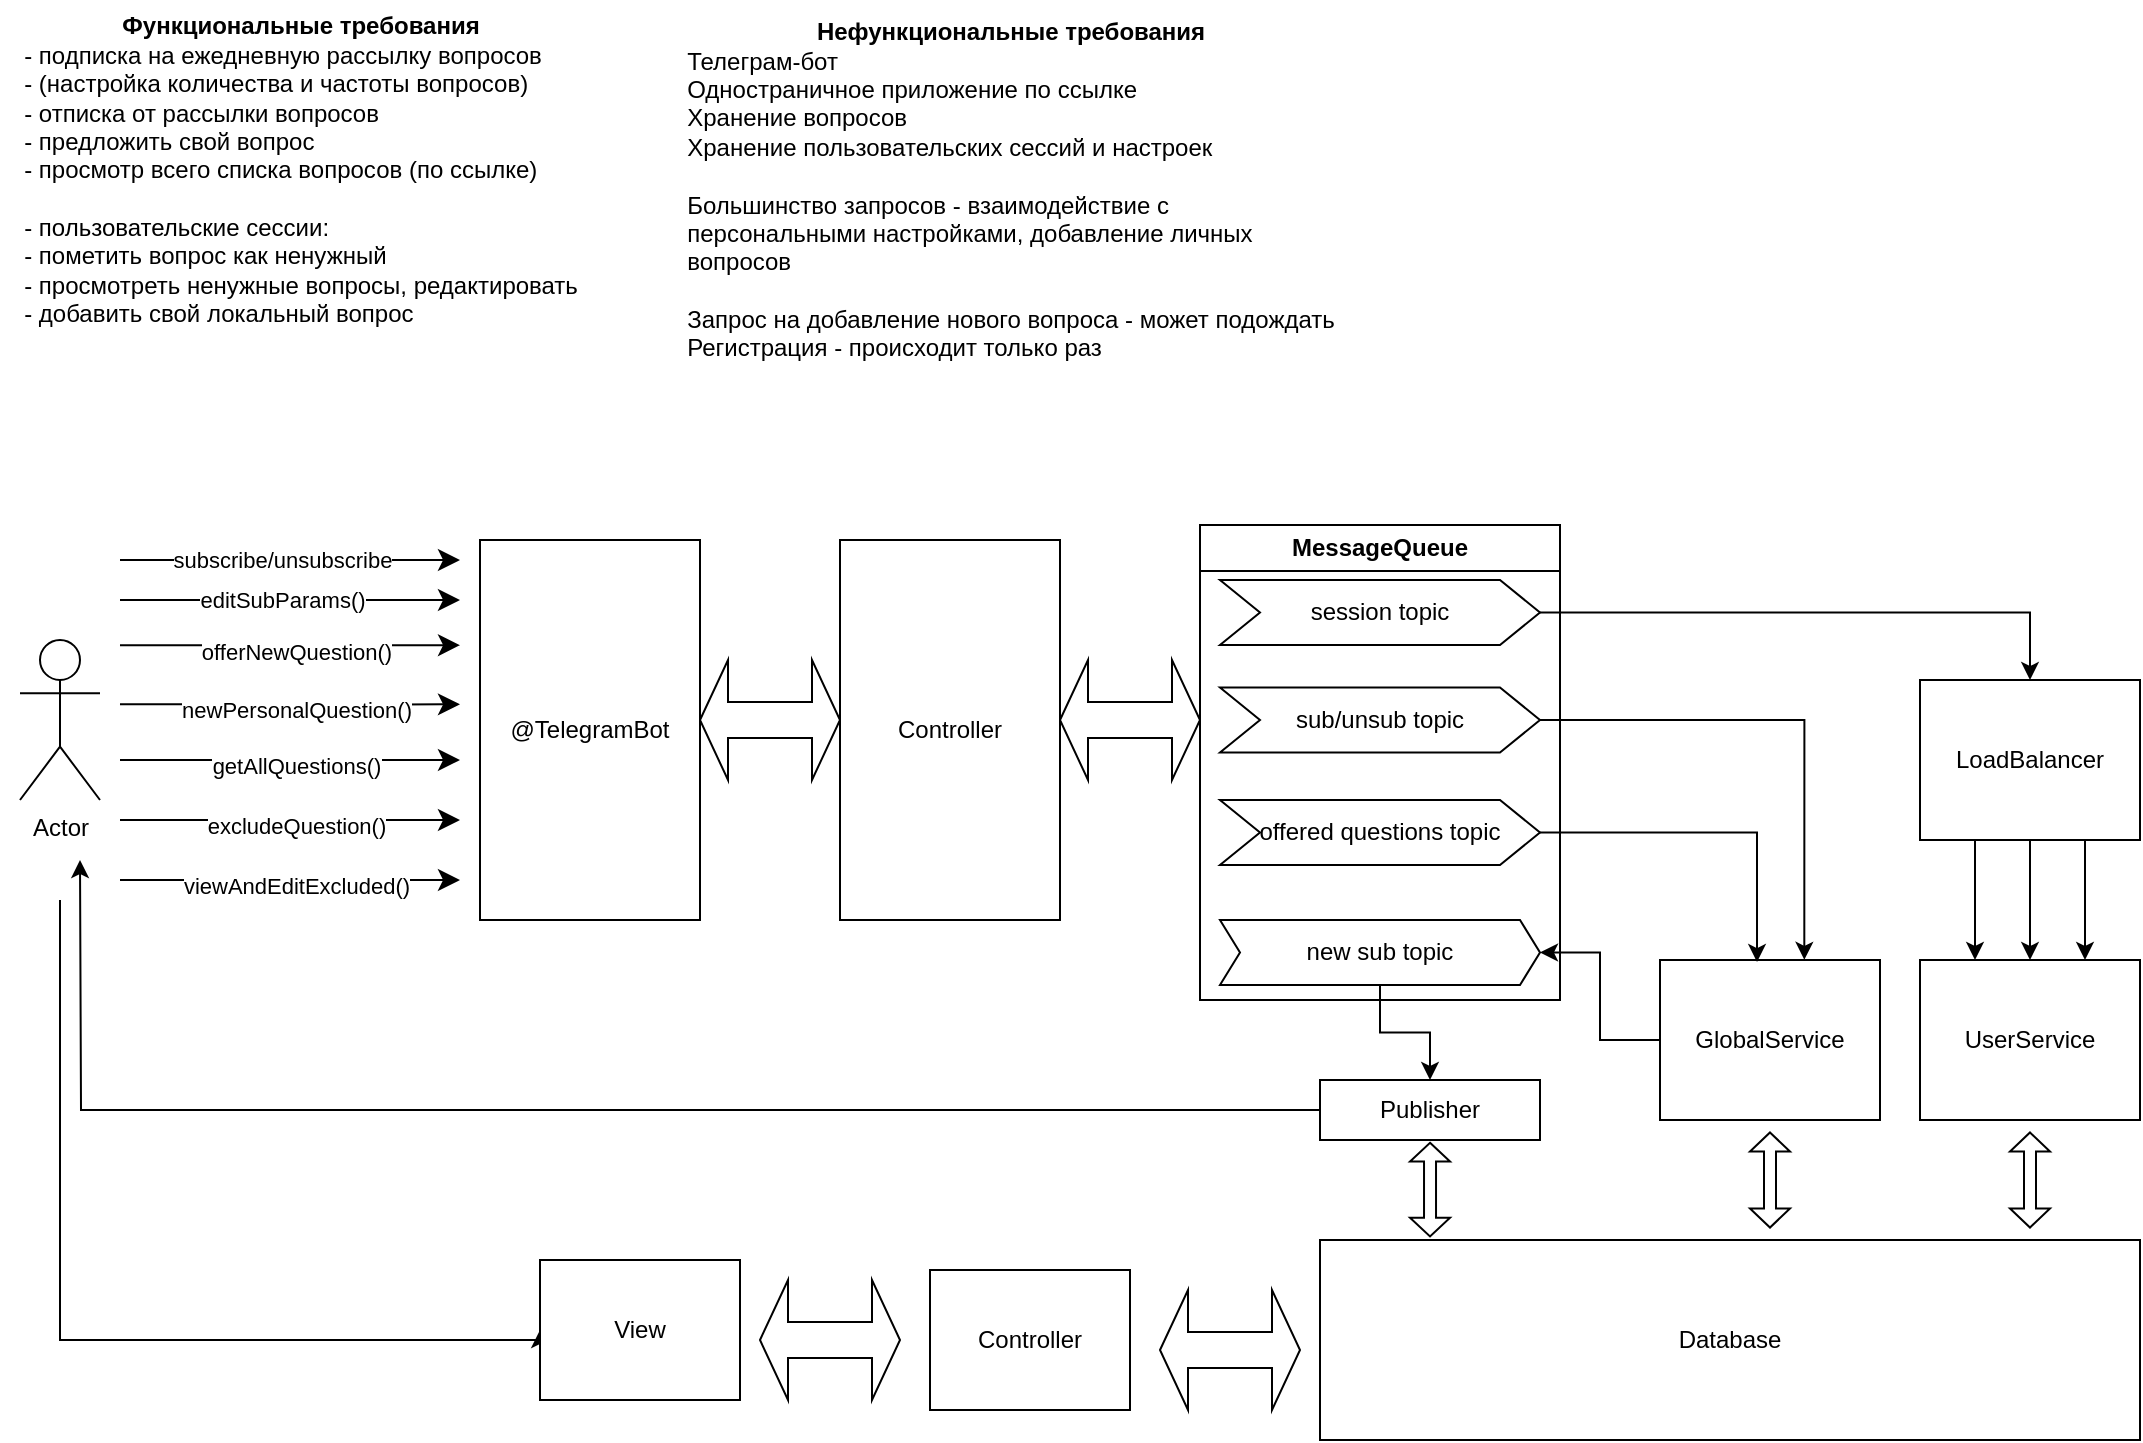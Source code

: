 <mxfile version="24.7.10">
  <diagram name="Страница — 1" id="NHzT-cjriv-6d1ryG_HA">
    <mxGraphModel dx="1050" dy="565" grid="1" gridSize="10" guides="1" tooltips="1" connect="1" arrows="1" fold="1" page="1" pageScale="1" pageWidth="1169" pageHeight="827" math="0" shadow="0">
      <root>
        <mxCell id="0" />
        <mxCell id="1" parent="0" />
        <mxCell id="unwX76k_dKx1Uzxo_52H-1" value="&lt;b&gt;Функциональные требования&lt;/b&gt;&lt;div style=&quot;text-align: left;&quot;&gt;- подписка на ежедневную рассылку вопросов&lt;/div&gt;&lt;div style=&quot;text-align: left;&quot;&gt;- (настройка количества и частоты вопросов)&lt;/div&gt;&lt;div style=&quot;text-align: left;&quot;&gt;- отписка от рассылки вопросов&lt;/div&gt;&lt;div style=&quot;text-align: left;&quot;&gt;- предложить свой вопрос&lt;/div&gt;&lt;div style=&quot;text-align: left;&quot;&gt;- просмотр всего списка вопросов (по ссылке)&lt;/div&gt;&lt;div style=&quot;text-align: left;&quot;&gt;&lt;br&gt;&lt;/div&gt;&lt;div style=&quot;text-align: left;&quot;&gt;- пользовательские сессии:&lt;/div&gt;&lt;div style=&quot;text-align: left;&quot;&gt;- пометить вопрос как ненужный&lt;/div&gt;&lt;div style=&quot;text-align: left;&quot;&gt;- просмотреть ненужные вопросы, редактировать&lt;/div&gt;&lt;div style=&quot;text-align: left;&quot;&gt;- добавить свой локальный вопрос&lt;/div&gt;" style="text;html=1;align=center;verticalAlign=middle;resizable=0;points=[];autosize=1;strokeColor=none;fillColor=none;" vertex="1" parent="1">
          <mxGeometry x="20" y="60" width="300" height="170" as="geometry" />
        </mxCell>
        <mxCell id="unwX76k_dKx1Uzxo_52H-2" value="&lt;b&gt;Нефункциональные требования&lt;/b&gt;&lt;div style=&quot;text-align: left;&quot;&gt;Телеграм-бот&lt;/div&gt;&lt;div style=&quot;text-align: left;&quot;&gt;Одностраничное приложение по ссылке&lt;/div&gt;&lt;div style=&quot;text-align: left;&quot;&gt;Хранение вопросов&lt;/div&gt;&lt;div style=&quot;text-align: left;&quot;&gt;Хранение пользовательских сессий и настроек&lt;/div&gt;&lt;div style=&quot;text-align: left;&quot;&gt;&lt;br&gt;&lt;/div&gt;&lt;div style=&quot;text-align: left;&quot;&gt;Большинство запросов - взаимодействие с&lt;/div&gt;&lt;div style=&quot;text-align: left;&quot;&gt;персональными настройками, добавление личных&lt;/div&gt;&lt;div style=&quot;text-align: left;&quot;&gt;вопросов&lt;/div&gt;&lt;div style=&quot;text-align: left;&quot;&gt;&lt;br&gt;&lt;/div&gt;&lt;div style=&quot;text-align: left;&quot;&gt;Запрос на добавление нового вопроса - может подождать&lt;/div&gt;&lt;div style=&quot;text-align: left;&quot;&gt;Регистрация - происходит только раз&lt;/div&gt;" style="text;html=1;align=center;verticalAlign=middle;resizable=0;points=[];autosize=1;strokeColor=none;fillColor=none;" vertex="1" parent="1">
          <mxGeometry x="350" y="60" width="350" height="190" as="geometry" />
        </mxCell>
        <mxCell id="unwX76k_dKx1Uzxo_52H-58" style="edgeStyle=orthogonalEdgeStyle;rounded=0;orthogonalLoop=1;jettySize=auto;html=1;entryX=0;entryY=0.5;entryDx=0;entryDy=0;" edge="1" parent="1" target="unwX76k_dKx1Uzxo_52H-56">
          <mxGeometry relative="1" as="geometry">
            <mxPoint x="50" y="510" as="sourcePoint" />
            <Array as="points">
              <mxPoint x="50" y="730" />
            </Array>
          </mxGeometry>
        </mxCell>
        <mxCell id="unwX76k_dKx1Uzxo_52H-3" value="Actor" style="shape=umlActor;verticalLabelPosition=bottom;verticalAlign=top;html=1;" vertex="1" parent="1">
          <mxGeometry x="30" y="380" width="40" height="80" as="geometry" />
        </mxCell>
        <mxCell id="unwX76k_dKx1Uzxo_52H-6" value="@TelegramBot" style="html=1;whiteSpace=wrap;" vertex="1" parent="1">
          <mxGeometry x="260" y="330" width="110" height="190" as="geometry" />
        </mxCell>
        <mxCell id="unwX76k_dKx1Uzxo_52H-8" value="" style="edgeStyle=segmentEdgeStyle;endArrow=classic;html=1;curved=0;rounded=0;endSize=8;startSize=8;" edge="1" parent="1">
          <mxGeometry width="50" height="50" relative="1" as="geometry">
            <mxPoint x="80" y="360" as="sourcePoint" />
            <mxPoint x="250" y="360" as="targetPoint" />
            <Array as="points">
              <mxPoint x="220" y="360" />
            </Array>
          </mxGeometry>
        </mxCell>
        <mxCell id="unwX76k_dKx1Uzxo_52H-9" value="editSubParams()" style="edgeLabel;html=1;align=center;verticalAlign=middle;resizable=0;points=[];" vertex="1" connectable="0" parent="unwX76k_dKx1Uzxo_52H-8">
          <mxGeometry x="0.031" y="-3" relative="1" as="geometry">
            <mxPoint x="-7" y="-3" as="offset" />
          </mxGeometry>
        </mxCell>
        <mxCell id="unwX76k_dKx1Uzxo_52H-10" value="" style="edgeStyle=segmentEdgeStyle;endArrow=classic;html=1;curved=0;rounded=0;endSize=8;startSize=8;" edge="1" parent="1">
          <mxGeometry width="50" height="50" relative="1" as="geometry">
            <mxPoint x="80" y="382.58" as="sourcePoint" />
            <mxPoint x="250" y="382.58" as="targetPoint" />
            <Array as="points">
              <mxPoint x="220" y="382.58" />
            </Array>
          </mxGeometry>
        </mxCell>
        <mxCell id="unwX76k_dKx1Uzxo_52H-11" value="offerNewQuestion()" style="edgeLabel;html=1;align=center;verticalAlign=middle;resizable=0;points=[];" vertex="1" connectable="0" parent="unwX76k_dKx1Uzxo_52H-10">
          <mxGeometry x="0.031" y="-3" relative="1" as="geometry">
            <mxPoint as="offset" />
          </mxGeometry>
        </mxCell>
        <mxCell id="unwX76k_dKx1Uzxo_52H-12" value="" style="edgeStyle=segmentEdgeStyle;endArrow=classic;html=1;curved=0;rounded=0;endSize=8;startSize=8;" edge="1" parent="1">
          <mxGeometry width="50" height="50" relative="1" as="geometry">
            <mxPoint x="80" y="412.17" as="sourcePoint" />
            <mxPoint x="250" y="412.17" as="targetPoint" />
            <Array as="points">
              <mxPoint x="220" y="412.17" />
            </Array>
          </mxGeometry>
        </mxCell>
        <mxCell id="unwX76k_dKx1Uzxo_52H-13" value="newPersonalQuestion()" style="edgeLabel;html=1;align=center;verticalAlign=middle;resizable=0;points=[];" vertex="1" connectable="0" parent="unwX76k_dKx1Uzxo_52H-12">
          <mxGeometry x="0.031" y="-3" relative="1" as="geometry">
            <mxPoint as="offset" />
          </mxGeometry>
        </mxCell>
        <mxCell id="unwX76k_dKx1Uzxo_52H-14" value="" style="edgeStyle=segmentEdgeStyle;endArrow=classic;html=1;curved=0;rounded=0;endSize=8;startSize=8;" edge="1" parent="1">
          <mxGeometry width="50" height="50" relative="1" as="geometry">
            <mxPoint x="80" y="440" as="sourcePoint" />
            <mxPoint x="250" y="440" as="targetPoint" />
            <Array as="points">
              <mxPoint x="220" y="440" />
            </Array>
          </mxGeometry>
        </mxCell>
        <mxCell id="unwX76k_dKx1Uzxo_52H-15" value="getAllQuestions()" style="edgeLabel;html=1;align=center;verticalAlign=middle;resizable=0;points=[];" vertex="1" connectable="0" parent="unwX76k_dKx1Uzxo_52H-14">
          <mxGeometry x="0.031" y="-3" relative="1" as="geometry">
            <mxPoint as="offset" />
          </mxGeometry>
        </mxCell>
        <mxCell id="unwX76k_dKx1Uzxo_52H-16" value="" style="edgeStyle=segmentEdgeStyle;endArrow=classic;html=1;curved=0;rounded=0;endSize=8;startSize=8;" edge="1" parent="1">
          <mxGeometry width="50" height="50" relative="1" as="geometry">
            <mxPoint x="80" y="470" as="sourcePoint" />
            <mxPoint x="250" y="470" as="targetPoint" />
            <Array as="points">
              <mxPoint x="220" y="470" />
            </Array>
          </mxGeometry>
        </mxCell>
        <mxCell id="unwX76k_dKx1Uzxo_52H-17" value="excludeQuestion()" style="edgeLabel;html=1;align=center;verticalAlign=middle;resizable=0;points=[];" vertex="1" connectable="0" parent="unwX76k_dKx1Uzxo_52H-16">
          <mxGeometry x="0.031" y="-3" relative="1" as="geometry">
            <mxPoint as="offset" />
          </mxGeometry>
        </mxCell>
        <mxCell id="unwX76k_dKx1Uzxo_52H-19" value="" style="edgeStyle=segmentEdgeStyle;endArrow=classic;html=1;curved=0;rounded=0;endSize=8;startSize=8;" edge="1" parent="1">
          <mxGeometry width="50" height="50" relative="1" as="geometry">
            <mxPoint x="80" y="500" as="sourcePoint" />
            <mxPoint x="250" y="500" as="targetPoint" />
            <Array as="points">
              <mxPoint x="220" y="500" />
            </Array>
          </mxGeometry>
        </mxCell>
        <mxCell id="unwX76k_dKx1Uzxo_52H-20" value="viewAndEditExcluded()" style="edgeLabel;html=1;align=center;verticalAlign=middle;resizable=0;points=[];" vertex="1" connectable="0" parent="unwX76k_dKx1Uzxo_52H-19">
          <mxGeometry x="0.031" y="-3" relative="1" as="geometry">
            <mxPoint as="offset" />
          </mxGeometry>
        </mxCell>
        <mxCell id="unwX76k_dKx1Uzxo_52H-21" value="Controller" style="html=1;whiteSpace=wrap;" vertex="1" parent="1">
          <mxGeometry x="440" y="330" width="110" height="190" as="geometry" />
        </mxCell>
        <mxCell id="unwX76k_dKx1Uzxo_52H-22" value="" style="shape=doubleArrow;whiteSpace=wrap;html=1;" vertex="1" parent="1">
          <mxGeometry x="370" y="390" width="70" height="60" as="geometry" />
        </mxCell>
        <mxCell id="unwX76k_dKx1Uzxo_52H-25" value="Database" style="html=1;whiteSpace=wrap;" vertex="1" parent="1">
          <mxGeometry x="680" y="680" width="410" height="100" as="geometry" />
        </mxCell>
        <mxCell id="unwX76k_dKx1Uzxo_52H-26" value="" style="edgeStyle=segmentEdgeStyle;endArrow=classic;html=1;curved=0;rounded=0;endSize=8;startSize=8;" edge="1" parent="1">
          <mxGeometry width="50" height="50" relative="1" as="geometry">
            <mxPoint x="80" y="340" as="sourcePoint" />
            <mxPoint x="250" y="340" as="targetPoint" />
            <Array as="points">
              <mxPoint x="220" y="340" />
            </Array>
          </mxGeometry>
        </mxCell>
        <mxCell id="unwX76k_dKx1Uzxo_52H-27" value="subscribe/unsubscribe" style="edgeLabel;html=1;align=center;verticalAlign=middle;resizable=0;points=[];" vertex="1" connectable="0" parent="unwX76k_dKx1Uzxo_52H-26">
          <mxGeometry x="0.031" y="-3" relative="1" as="geometry">
            <mxPoint x="-7" y="-3" as="offset" />
          </mxGeometry>
        </mxCell>
        <mxCell id="unwX76k_dKx1Uzxo_52H-33" value="MessageQueue" style="swimlane;whiteSpace=wrap;html=1;" vertex="1" parent="1">
          <mxGeometry x="620" y="322.5" width="180" height="237.5" as="geometry">
            <mxRectangle x="620" y="170" width="130" height="30" as="alternateBounds" />
          </mxGeometry>
        </mxCell>
        <mxCell id="unwX76k_dKx1Uzxo_52H-36" value="session topic" style="shape=step;perimeter=stepPerimeter;whiteSpace=wrap;html=1;fixedSize=1;" vertex="1" parent="unwX76k_dKx1Uzxo_52H-33">
          <mxGeometry x="10" y="27.5" width="160" height="32.5" as="geometry" />
        </mxCell>
        <mxCell id="unwX76k_dKx1Uzxo_52H-37" value="sub/unsub topic" style="shape=step;perimeter=stepPerimeter;whiteSpace=wrap;html=1;fixedSize=1;" vertex="1" parent="unwX76k_dKx1Uzxo_52H-33">
          <mxGeometry x="10" y="81.25" width="160" height="32.5" as="geometry" />
        </mxCell>
        <mxCell id="unwX76k_dKx1Uzxo_52H-38" value="offered questions topic" style="shape=step;perimeter=stepPerimeter;whiteSpace=wrap;html=1;fixedSize=1;" vertex="1" parent="unwX76k_dKx1Uzxo_52H-33">
          <mxGeometry x="10" y="137.5" width="160" height="32.5" as="geometry" />
        </mxCell>
        <mxCell id="unwX76k_dKx1Uzxo_52H-66" value="new sub topic" style="shape=step;perimeter=stepPerimeter;whiteSpace=wrap;html=1;fixedSize=1;size=10;" vertex="1" parent="unwX76k_dKx1Uzxo_52H-33">
          <mxGeometry x="10" y="197.5" width="160" height="32.5" as="geometry" />
        </mxCell>
        <mxCell id="unwX76k_dKx1Uzxo_52H-39" value="" style="shape=doubleArrow;whiteSpace=wrap;html=1;" vertex="1" parent="1">
          <mxGeometry x="550" y="390" width="70" height="60" as="geometry" />
        </mxCell>
        <mxCell id="unwX76k_dKx1Uzxo_52H-69" style="edgeStyle=orthogonalEdgeStyle;rounded=0;orthogonalLoop=1;jettySize=auto;html=1;exitX=0;exitY=0.5;exitDx=0;exitDy=0;entryX=1;entryY=0.5;entryDx=0;entryDy=0;" edge="1" parent="1" source="unwX76k_dKx1Uzxo_52H-43" target="unwX76k_dKx1Uzxo_52H-66">
          <mxGeometry relative="1" as="geometry" />
        </mxCell>
        <mxCell id="unwX76k_dKx1Uzxo_52H-43" value="GlobalService" style="html=1;whiteSpace=wrap;" vertex="1" parent="1">
          <mxGeometry x="850" y="540" width="110" height="80" as="geometry" />
        </mxCell>
        <mxCell id="unwX76k_dKx1Uzxo_52H-44" style="edgeStyle=orthogonalEdgeStyle;rounded=0;orthogonalLoop=1;jettySize=auto;html=1;exitX=1;exitY=0.5;exitDx=0;exitDy=0;entryX=0.656;entryY=-0.001;entryDx=0;entryDy=0;entryPerimeter=0;" edge="1" parent="1" source="unwX76k_dKx1Uzxo_52H-37" target="unwX76k_dKx1Uzxo_52H-43">
          <mxGeometry relative="1" as="geometry">
            <mxPoint x="862" y="540" as="targetPoint" />
          </mxGeometry>
        </mxCell>
        <mxCell id="unwX76k_dKx1Uzxo_52H-42" style="edgeStyle=orthogonalEdgeStyle;rounded=0;orthogonalLoop=1;jettySize=auto;html=1;exitX=1;exitY=0.5;exitDx=0;exitDy=0;entryX=0.441;entryY=0.013;entryDx=0;entryDy=0;entryPerimeter=0;" edge="1" parent="1" source="unwX76k_dKx1Uzxo_52H-38" target="unwX76k_dKx1Uzxo_52H-43">
          <mxGeometry relative="1" as="geometry">
            <mxPoint x="840" y="550" as="targetPoint" />
          </mxGeometry>
        </mxCell>
        <mxCell id="unwX76k_dKx1Uzxo_52H-51" style="edgeStyle=orthogonalEdgeStyle;rounded=0;orthogonalLoop=1;jettySize=auto;html=1;exitX=0.25;exitY=1;exitDx=0;exitDy=0;entryX=0.25;entryY=0;entryDx=0;entryDy=0;" edge="1" parent="1" source="unwX76k_dKx1Uzxo_52H-45" target="unwX76k_dKx1Uzxo_52H-48">
          <mxGeometry relative="1" as="geometry" />
        </mxCell>
        <mxCell id="unwX76k_dKx1Uzxo_52H-52" style="edgeStyle=orthogonalEdgeStyle;rounded=0;orthogonalLoop=1;jettySize=auto;html=1;exitX=0.5;exitY=1;exitDx=0;exitDy=0;entryX=0.5;entryY=0;entryDx=0;entryDy=0;" edge="1" parent="1" source="unwX76k_dKx1Uzxo_52H-45" target="unwX76k_dKx1Uzxo_52H-48">
          <mxGeometry relative="1" as="geometry" />
        </mxCell>
        <mxCell id="unwX76k_dKx1Uzxo_52H-53" style="edgeStyle=orthogonalEdgeStyle;rounded=0;orthogonalLoop=1;jettySize=auto;html=1;exitX=0.75;exitY=1;exitDx=0;exitDy=0;entryX=0.75;entryY=0;entryDx=0;entryDy=0;" edge="1" parent="1" source="unwX76k_dKx1Uzxo_52H-45" target="unwX76k_dKx1Uzxo_52H-48">
          <mxGeometry relative="1" as="geometry" />
        </mxCell>
        <mxCell id="unwX76k_dKx1Uzxo_52H-45" value="LoadBalancer" style="html=1;whiteSpace=wrap;" vertex="1" parent="1">
          <mxGeometry x="980" y="400" width="110" height="80" as="geometry" />
        </mxCell>
        <mxCell id="unwX76k_dKx1Uzxo_52H-46" style="edgeStyle=orthogonalEdgeStyle;rounded=0;orthogonalLoop=1;jettySize=auto;html=1;exitX=1;exitY=0.5;exitDx=0;exitDy=0;entryX=0.5;entryY=0;entryDx=0;entryDy=0;" edge="1" parent="1" source="unwX76k_dKx1Uzxo_52H-36" target="unwX76k_dKx1Uzxo_52H-45">
          <mxGeometry relative="1" as="geometry" />
        </mxCell>
        <mxCell id="unwX76k_dKx1Uzxo_52H-48" value="UserService" style="html=1;whiteSpace=wrap;" vertex="1" parent="1">
          <mxGeometry x="980" y="540" width="110" height="80" as="geometry" />
        </mxCell>
        <mxCell id="unwX76k_dKx1Uzxo_52H-56" value="View" style="html=1;whiteSpace=wrap;" vertex="1" parent="1">
          <mxGeometry x="290" y="690" width="100" height="70" as="geometry" />
        </mxCell>
        <mxCell id="unwX76k_dKx1Uzxo_52H-57" value="" style="shape=doubleArrow;whiteSpace=wrap;html=1;" vertex="1" parent="1">
          <mxGeometry x="600" y="705" width="70" height="60" as="geometry" />
        </mxCell>
        <mxCell id="unwX76k_dKx1Uzxo_52H-59" value="Controller" style="html=1;whiteSpace=wrap;" vertex="1" parent="1">
          <mxGeometry x="485" y="695" width="100" height="70" as="geometry" />
        </mxCell>
        <mxCell id="unwX76k_dKx1Uzxo_52H-60" value="" style="shape=doubleArrow;whiteSpace=wrap;html=1;" vertex="1" parent="1">
          <mxGeometry x="400" y="700" width="70" height="60" as="geometry" />
        </mxCell>
        <mxCell id="unwX76k_dKx1Uzxo_52H-76" style="edgeStyle=orthogonalEdgeStyle;rounded=0;orthogonalLoop=1;jettySize=auto;html=1;" edge="1" parent="1" source="unwX76k_dKx1Uzxo_52H-70">
          <mxGeometry relative="1" as="geometry">
            <mxPoint x="60" y="490" as="targetPoint" />
          </mxGeometry>
        </mxCell>
        <mxCell id="unwX76k_dKx1Uzxo_52H-70" value="Publisher" style="html=1;whiteSpace=wrap;" vertex="1" parent="1">
          <mxGeometry x="680" y="600" width="110" height="30" as="geometry" />
        </mxCell>
        <mxCell id="unwX76k_dKx1Uzxo_52H-75" value="" style="shape=doubleArrow;whiteSpace=wrap;html=1;rotation=90;" vertex="1" parent="1">
          <mxGeometry x="711.62" y="644.79" width="46.79" height="20" as="geometry" />
        </mxCell>
        <mxCell id="unwX76k_dKx1Uzxo_52H-77" style="edgeStyle=orthogonalEdgeStyle;rounded=0;orthogonalLoop=1;jettySize=auto;html=1;entryX=0.5;entryY=0;entryDx=0;entryDy=0;" edge="1" parent="1" source="unwX76k_dKx1Uzxo_52H-66" target="unwX76k_dKx1Uzxo_52H-70">
          <mxGeometry relative="1" as="geometry" />
        </mxCell>
        <mxCell id="unwX76k_dKx1Uzxo_52H-79" value="" style="shape=doubleArrow;whiteSpace=wrap;html=1;rotation=90;" vertex="1" parent="1">
          <mxGeometry x="881.25" y="640" width="47.5" height="20" as="geometry" />
        </mxCell>
        <mxCell id="unwX76k_dKx1Uzxo_52H-80" value="" style="shape=doubleArrow;whiteSpace=wrap;html=1;rotation=90;" vertex="1" parent="1">
          <mxGeometry x="1011.25" y="640" width="47.5" height="20" as="geometry" />
        </mxCell>
      </root>
    </mxGraphModel>
  </diagram>
</mxfile>
